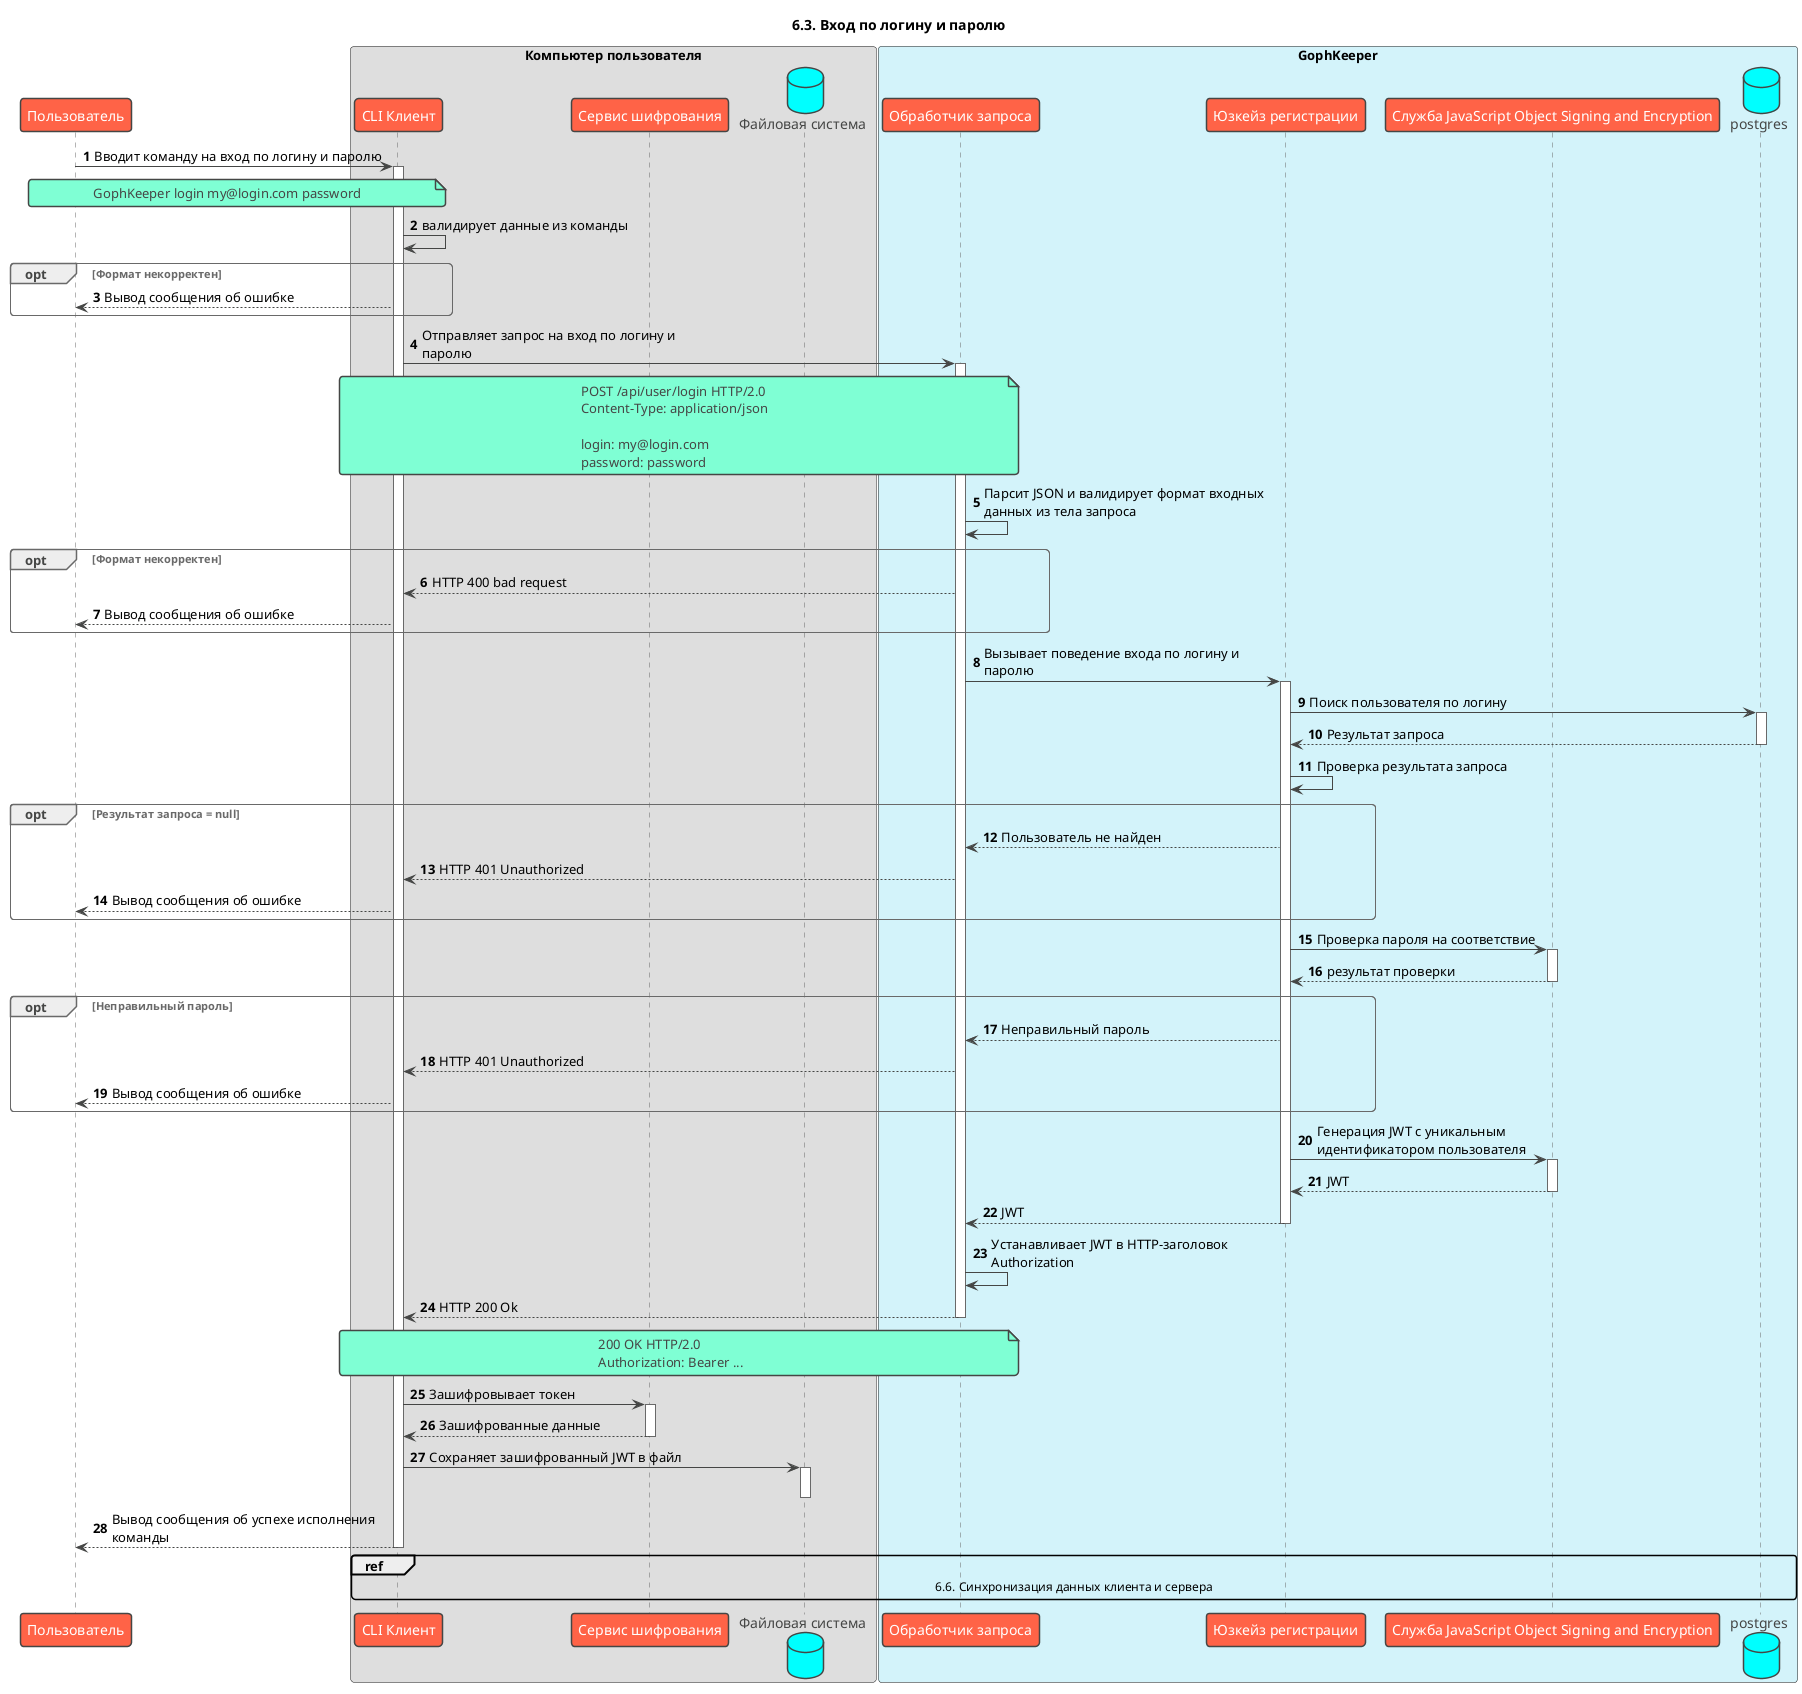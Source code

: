 @startuml
!theme vibrant
title: 6.3. Вход по логину и паролю
skinparam maxMessageSize 300
autonumber

participant "Пользователь" as user
box "Компьютер пользователя" #DEDEDE
    participant "CLI Клиент" as client
    participant "Сервис шифрования" as cli_crypto
    database "Файловая система" as file
end box

box "GophKeeper" #d3f3fa
    participant "Обработчик запроса" as handler
    participant "Юзкейз регистрации" as auth
    participant "Служба JavaScript Object Signing and Encryption" as jose
    database "postgres" as db
end box

user -> client ++ : Вводит команду на вход по логину и паролю
note over user, client
    GophKeeper login my@login.com password   
end note

client -> client: валидирует данные из команды

opt Формат некорректен
    client --> user: Вывод сообщения об ошибке
end

client -> handler ++ : Отправляет запрос на вход по логину и паролю
note over client, handler
    POST /api/user/login HTTP/2.0
    Content-Type: application/json

    login: my@login.com
    password: password   
end note

handler -> handler : Парсит JSON и валидирует формат входных данных из тела запроса
opt Формат некорректен
    handler --> client: HTTP 400 bad request
    client --> user: Вывод сообщения об ошибке
end

handler -> auth ++ : Вызывает поведение входа по логину и паролю
auth -> db ++ : Поиск пользователя по логину
return Результат запроса
auth -> auth: Проверка результата запроса
opt Результат запроса = null
    auth --> handler: Пользователь не найден
    handler --> client: HTTP 401 Unauthorized
    client --> user: Вывод сообщения об ошибке
end

auth -> jose ++: Проверка пароля на соответствие
return результат проверки
opt Неправильный пароль
    auth --> handler: Неправильный пароль
    handler --> client: HTTP 401 Unauthorized
    client --> user: Вывод сообщения об ошибке
end
    
auth -> jose ++: Генерация JWT с уникальным идентификатором пользователя
return JWT
return JWT

handler -> handler: Устанавливает JWT в HTTP-заголовок Authorization
return HTTP 200 Ok
note over client, handler
    200 OK HTTP/2.0
    Authorization: Bearer ...  
end note
client -> cli_crypto ++ : Зашифровывает токен
return Зашифрованные данные
client -> file: Сохраняет зашифрованный JWT в файл
activate file
deactivate file 
return Вывод сообщения об успехе исполнения команды
ref over client, db
    6.6. Синхронизация данных клиента и сервера
end
@enduml
